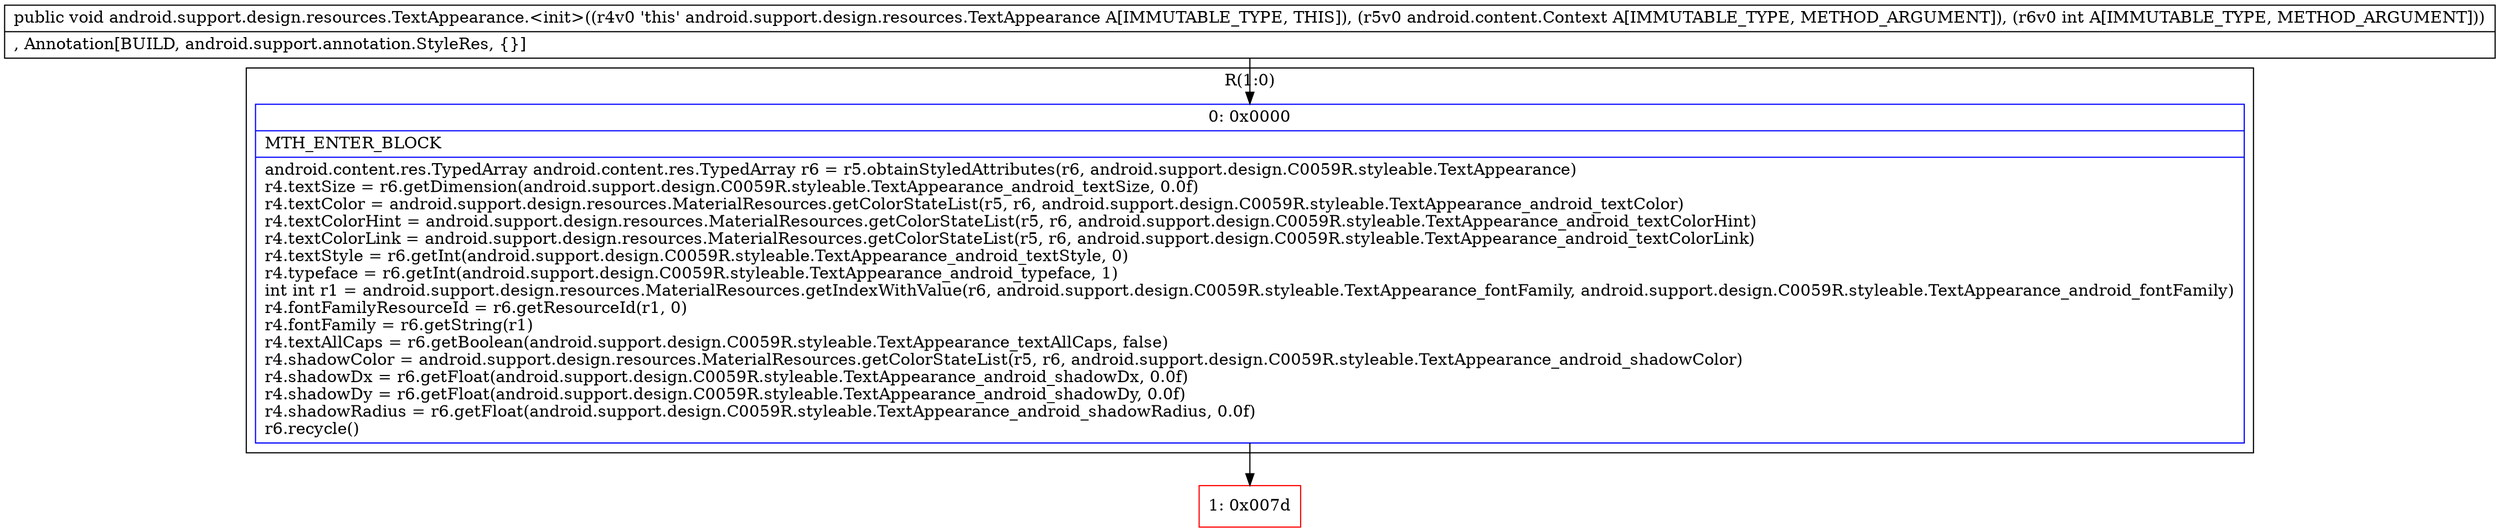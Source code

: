 digraph "CFG forandroid.support.design.resources.TextAppearance.\<init\>(Landroid\/content\/Context;I)V" {
subgraph cluster_Region_486211639 {
label = "R(1:0)";
node [shape=record,color=blue];
Node_0 [shape=record,label="{0\:\ 0x0000|MTH_ENTER_BLOCK\l|android.content.res.TypedArray android.content.res.TypedArray r6 = r5.obtainStyledAttributes(r6, android.support.design.C0059R.styleable.TextAppearance)\lr4.textSize = r6.getDimension(android.support.design.C0059R.styleable.TextAppearance_android_textSize, 0.0f)\lr4.textColor = android.support.design.resources.MaterialResources.getColorStateList(r5, r6, android.support.design.C0059R.styleable.TextAppearance_android_textColor)\lr4.textColorHint = android.support.design.resources.MaterialResources.getColorStateList(r5, r6, android.support.design.C0059R.styleable.TextAppearance_android_textColorHint)\lr4.textColorLink = android.support.design.resources.MaterialResources.getColorStateList(r5, r6, android.support.design.C0059R.styleable.TextAppearance_android_textColorLink)\lr4.textStyle = r6.getInt(android.support.design.C0059R.styleable.TextAppearance_android_textStyle, 0)\lr4.typeface = r6.getInt(android.support.design.C0059R.styleable.TextAppearance_android_typeface, 1)\lint int r1 = android.support.design.resources.MaterialResources.getIndexWithValue(r6, android.support.design.C0059R.styleable.TextAppearance_fontFamily, android.support.design.C0059R.styleable.TextAppearance_android_fontFamily)\lr4.fontFamilyResourceId = r6.getResourceId(r1, 0)\lr4.fontFamily = r6.getString(r1)\lr4.textAllCaps = r6.getBoolean(android.support.design.C0059R.styleable.TextAppearance_textAllCaps, false)\lr4.shadowColor = android.support.design.resources.MaterialResources.getColorStateList(r5, r6, android.support.design.C0059R.styleable.TextAppearance_android_shadowColor)\lr4.shadowDx = r6.getFloat(android.support.design.C0059R.styleable.TextAppearance_android_shadowDx, 0.0f)\lr4.shadowDy = r6.getFloat(android.support.design.C0059R.styleable.TextAppearance_android_shadowDy, 0.0f)\lr4.shadowRadius = r6.getFloat(android.support.design.C0059R.styleable.TextAppearance_android_shadowRadius, 0.0f)\lr6.recycle()\l}"];
}
Node_1 [shape=record,color=red,label="{1\:\ 0x007d}"];
MethodNode[shape=record,label="{public void android.support.design.resources.TextAppearance.\<init\>((r4v0 'this' android.support.design.resources.TextAppearance A[IMMUTABLE_TYPE, THIS]), (r5v0 android.content.Context A[IMMUTABLE_TYPE, METHOD_ARGUMENT]), (r6v0 int A[IMMUTABLE_TYPE, METHOD_ARGUMENT]))  | , Annotation[BUILD, android.support.annotation.StyleRes, \{\}]\l}"];
MethodNode -> Node_0;
Node_0 -> Node_1;
}

